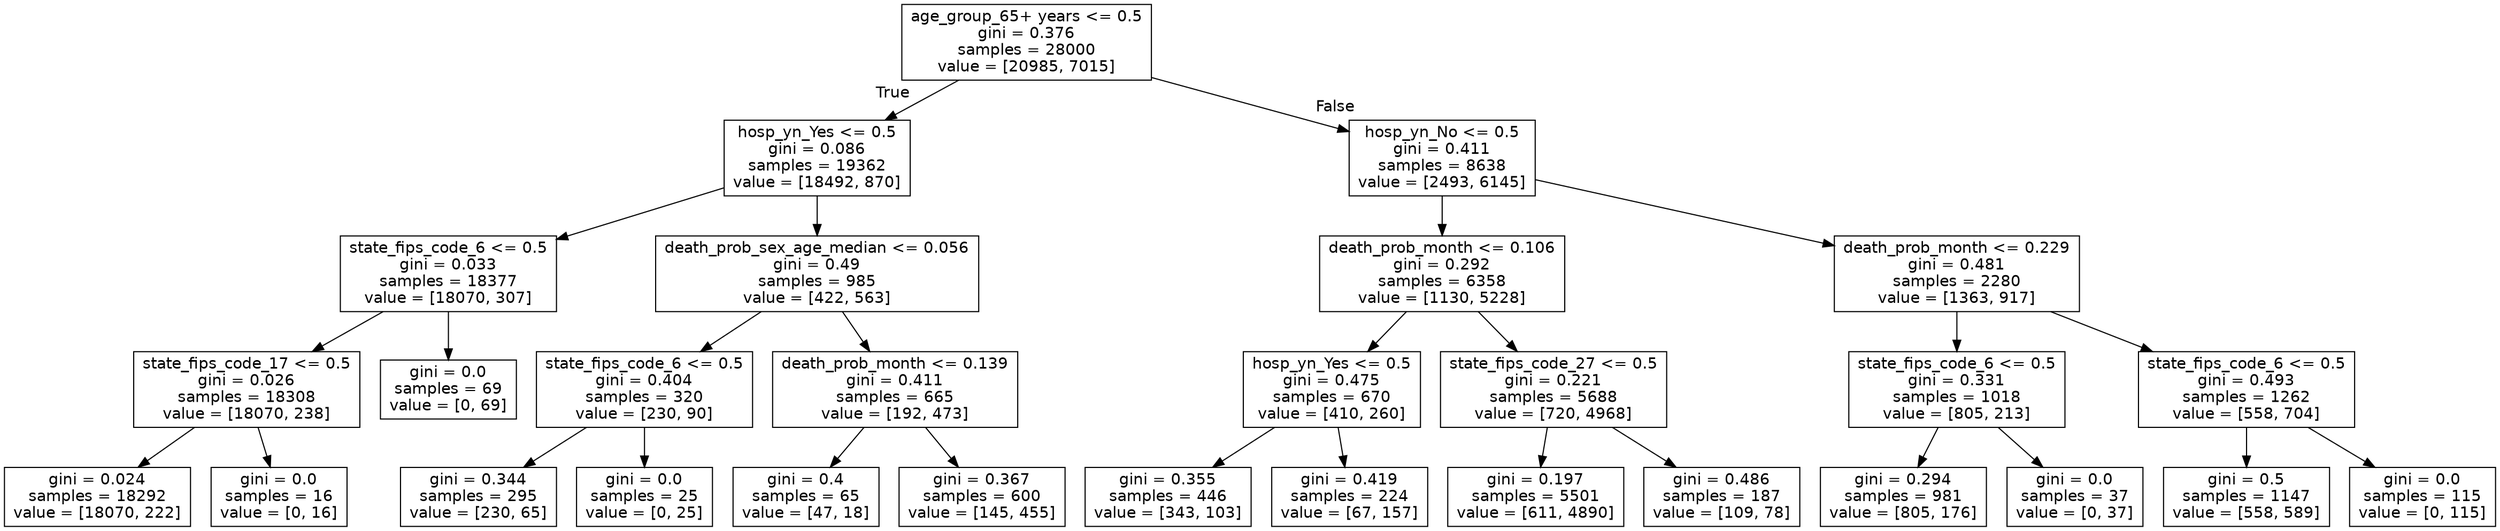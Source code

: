 digraph Tree {
node [shape=box, fontname="helvetica"] ;
edge [fontname="helvetica"] ;
0 [label="age_group_65+ years <= 0.5\ngini = 0.376\nsamples = 28000\nvalue = [20985, 7015]"] ;
1 [label="hosp_yn_Yes <= 0.5\ngini = 0.086\nsamples = 19362\nvalue = [18492, 870]"] ;
0 -> 1 [labeldistance=2.5, labelangle=45, headlabel="True"] ;
2 [label="state_fips_code_6 <= 0.5\ngini = 0.033\nsamples = 18377\nvalue = [18070, 307]"] ;
1 -> 2 ;
3 [label="state_fips_code_17 <= 0.5\ngini = 0.026\nsamples = 18308\nvalue = [18070, 238]"] ;
2 -> 3 ;
4 [label="gini = 0.024\nsamples = 18292\nvalue = [18070, 222]"] ;
3 -> 4 ;
5 [label="gini = 0.0\nsamples = 16\nvalue = [0, 16]"] ;
3 -> 5 ;
6 [label="gini = 0.0\nsamples = 69\nvalue = [0, 69]"] ;
2 -> 6 ;
7 [label="death_prob_sex_age_median <= 0.056\ngini = 0.49\nsamples = 985\nvalue = [422, 563]"] ;
1 -> 7 ;
8 [label="state_fips_code_6 <= 0.5\ngini = 0.404\nsamples = 320\nvalue = [230, 90]"] ;
7 -> 8 ;
9 [label="gini = 0.344\nsamples = 295\nvalue = [230, 65]"] ;
8 -> 9 ;
10 [label="gini = 0.0\nsamples = 25\nvalue = [0, 25]"] ;
8 -> 10 ;
11 [label="death_prob_month <= 0.139\ngini = 0.411\nsamples = 665\nvalue = [192, 473]"] ;
7 -> 11 ;
12 [label="gini = 0.4\nsamples = 65\nvalue = [47, 18]"] ;
11 -> 12 ;
13 [label="gini = 0.367\nsamples = 600\nvalue = [145, 455]"] ;
11 -> 13 ;
14 [label="hosp_yn_No <= 0.5\ngini = 0.411\nsamples = 8638\nvalue = [2493, 6145]"] ;
0 -> 14 [labeldistance=2.5, labelangle=-45, headlabel="False"] ;
15 [label="death_prob_month <= 0.106\ngini = 0.292\nsamples = 6358\nvalue = [1130, 5228]"] ;
14 -> 15 ;
16 [label="hosp_yn_Yes <= 0.5\ngini = 0.475\nsamples = 670\nvalue = [410, 260]"] ;
15 -> 16 ;
17 [label="gini = 0.355\nsamples = 446\nvalue = [343, 103]"] ;
16 -> 17 ;
18 [label="gini = 0.419\nsamples = 224\nvalue = [67, 157]"] ;
16 -> 18 ;
19 [label="state_fips_code_27 <= 0.5\ngini = 0.221\nsamples = 5688\nvalue = [720, 4968]"] ;
15 -> 19 ;
20 [label="gini = 0.197\nsamples = 5501\nvalue = [611, 4890]"] ;
19 -> 20 ;
21 [label="gini = 0.486\nsamples = 187\nvalue = [109, 78]"] ;
19 -> 21 ;
22 [label="death_prob_month <= 0.229\ngini = 0.481\nsamples = 2280\nvalue = [1363, 917]"] ;
14 -> 22 ;
23 [label="state_fips_code_6 <= 0.5\ngini = 0.331\nsamples = 1018\nvalue = [805, 213]"] ;
22 -> 23 ;
24 [label="gini = 0.294\nsamples = 981\nvalue = [805, 176]"] ;
23 -> 24 ;
25 [label="gini = 0.0\nsamples = 37\nvalue = [0, 37]"] ;
23 -> 25 ;
26 [label="state_fips_code_6 <= 0.5\ngini = 0.493\nsamples = 1262\nvalue = [558, 704]"] ;
22 -> 26 ;
27 [label="gini = 0.5\nsamples = 1147\nvalue = [558, 589]"] ;
26 -> 27 ;
28 [label="gini = 0.0\nsamples = 115\nvalue = [0, 115]"] ;
26 -> 28 ;
}
